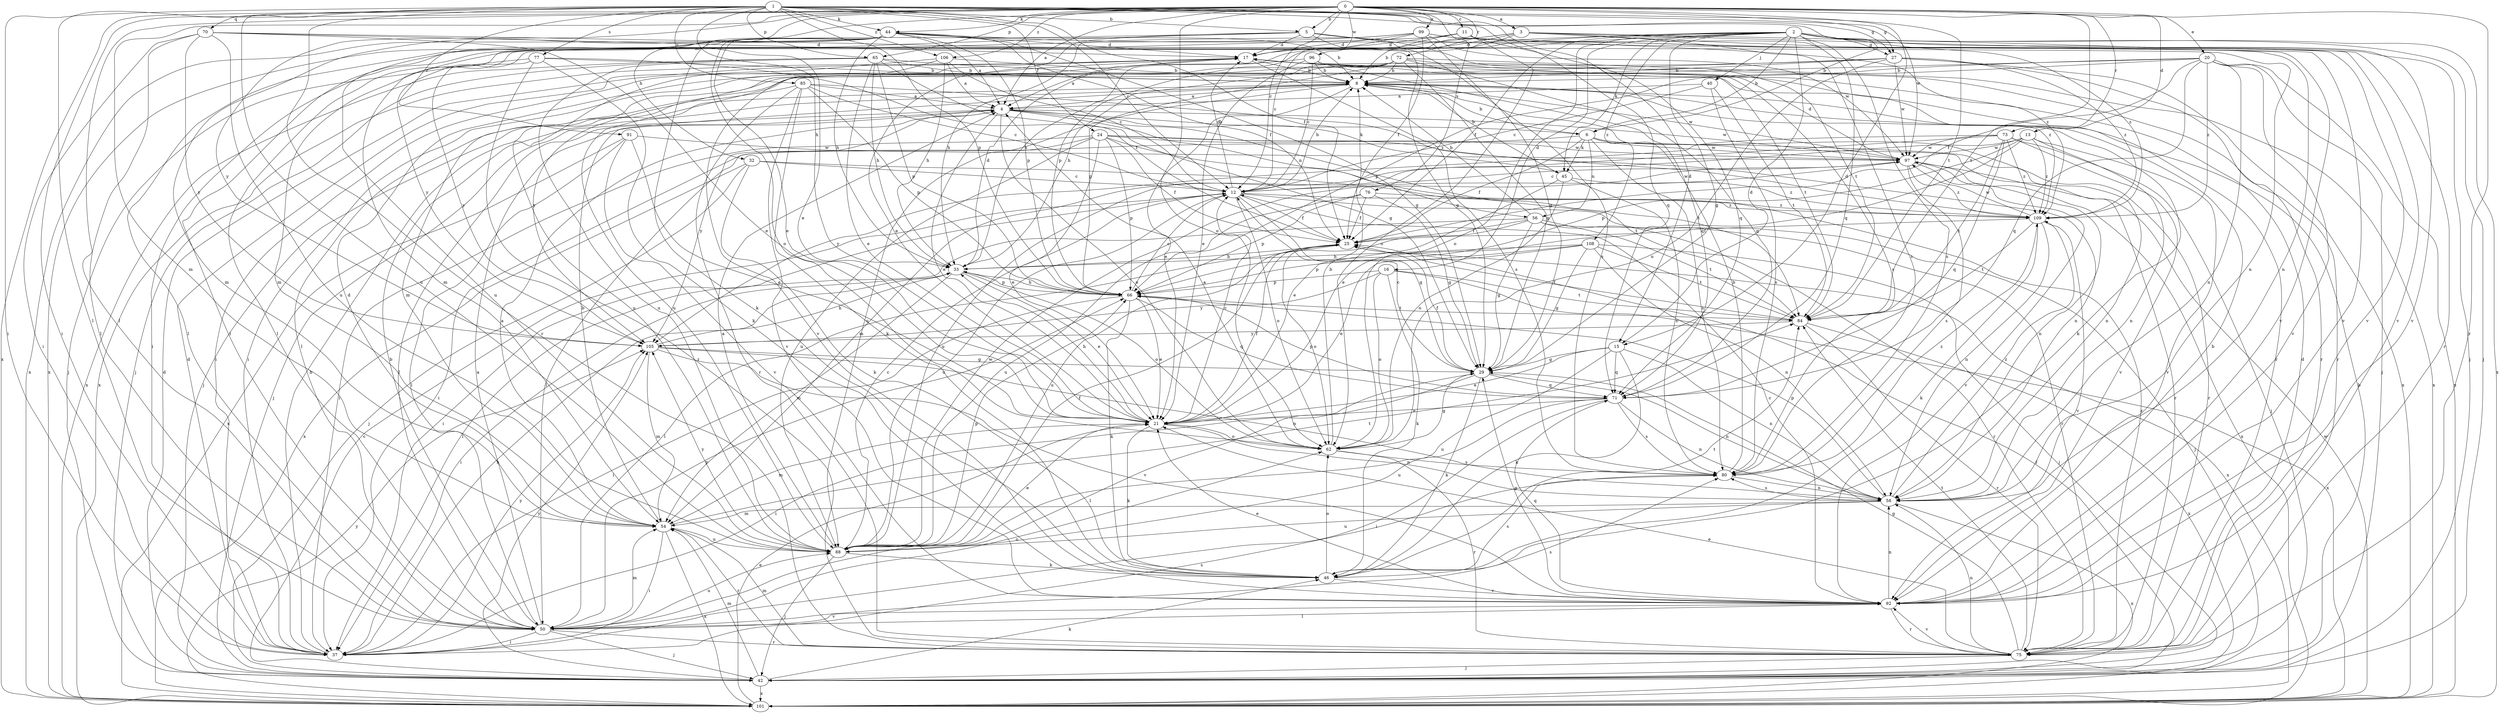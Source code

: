 strict digraph  {
0;
1;
2;
3;
4;
5;
6;
8;
11;
12;
13;
15;
16;
17;
20;
21;
24;
25;
27;
29;
32;
33;
37;
40;
42;
44;
45;
46;
50;
54;
56;
58;
62;
65;
66;
70;
71;
72;
73;
75;
76;
77;
80;
84;
85;
88;
91;
92;
96;
97;
99;
101;
105;
106;
108;
109;
0 -> 3  [label=a];
0 -> 4  [label=a];
0 -> 5  [label=b];
0 -> 11  [label=c];
0 -> 12  [label=c];
0 -> 13  [label=d];
0 -> 15  [label=d];
0 -> 20  [label=e];
0 -> 21  [label=e];
0 -> 27  [label=g];
0 -> 32  [label=h];
0 -> 37  [label=i];
0 -> 44  [label=k];
0 -> 50  [label=l];
0 -> 54  [label=m];
0 -> 62  [label=o];
0 -> 65  [label=p];
0 -> 72  [label=r];
0 -> 73  [label=r];
0 -> 75  [label=r];
0 -> 76  [label=s];
0 -> 84  [label=t];
0 -> 96  [label=w];
0 -> 99  [label=x];
0 -> 101  [label=x];
0 -> 105  [label=y];
0 -> 106  [label=z];
1 -> 5  [label=b];
1 -> 6  [label=b];
1 -> 12  [label=c];
1 -> 15  [label=d];
1 -> 24  [label=f];
1 -> 25  [label=f];
1 -> 27  [label=g];
1 -> 33  [label=h];
1 -> 37  [label=i];
1 -> 44  [label=k];
1 -> 50  [label=l];
1 -> 65  [label=p];
1 -> 66  [label=p];
1 -> 70  [label=q];
1 -> 71  [label=q];
1 -> 75  [label=r];
1 -> 77  [label=s];
1 -> 84  [label=t];
1 -> 85  [label=u];
1 -> 88  [label=u];
1 -> 91  [label=v];
1 -> 97  [label=w];
1 -> 106  [label=z];
2 -> 6  [label=b];
2 -> 15  [label=d];
2 -> 16  [label=d];
2 -> 25  [label=f];
2 -> 27  [label=g];
2 -> 29  [label=g];
2 -> 40  [label=j];
2 -> 42  [label=j];
2 -> 45  [label=k];
2 -> 54  [label=m];
2 -> 62  [label=o];
2 -> 66  [label=p];
2 -> 71  [label=q];
2 -> 80  [label=s];
2 -> 92  [label=v];
2 -> 101  [label=x];
2 -> 105  [label=y];
2 -> 108  [label=z];
2 -> 109  [label=z];
3 -> 17  [label=d];
3 -> 33  [label=h];
3 -> 37  [label=i];
3 -> 42  [label=j];
3 -> 50  [label=l];
3 -> 75  [label=r];
3 -> 80  [label=s];
3 -> 92  [label=v];
4 -> 6  [label=b];
4 -> 21  [label=e];
4 -> 42  [label=j];
4 -> 45  [label=k];
4 -> 50  [label=l];
4 -> 56  [label=n];
4 -> 62  [label=o];
4 -> 84  [label=t];
4 -> 97  [label=w];
4 -> 105  [label=y];
5 -> 17  [label=d];
5 -> 21  [label=e];
5 -> 29  [label=g];
5 -> 50  [label=l];
5 -> 80  [label=s];
5 -> 84  [label=t];
5 -> 92  [label=v];
5 -> 101  [label=x];
6 -> 8  [label=b];
6 -> 25  [label=f];
6 -> 37  [label=i];
6 -> 45  [label=k];
6 -> 56  [label=n];
6 -> 58  [label=n];
6 -> 75  [label=r];
6 -> 80  [label=s];
6 -> 97  [label=w];
8 -> 4  [label=a];
8 -> 21  [label=e];
8 -> 46  [label=k];
8 -> 88  [label=u];
8 -> 97  [label=w];
11 -> 8  [label=b];
11 -> 17  [label=d];
11 -> 54  [label=m];
11 -> 62  [label=o];
11 -> 71  [label=q];
11 -> 92  [label=v];
12 -> 8  [label=b];
12 -> 17  [label=d];
12 -> 25  [label=f];
12 -> 29  [label=g];
12 -> 37  [label=i];
12 -> 62  [label=o];
12 -> 75  [label=r];
12 -> 88  [label=u];
12 -> 97  [label=w];
12 -> 109  [label=z];
13 -> 21  [label=e];
13 -> 58  [label=n];
13 -> 66  [label=p];
13 -> 88  [label=u];
13 -> 92  [label=v];
13 -> 97  [label=w];
13 -> 109  [label=z];
15 -> 21  [label=e];
15 -> 29  [label=g];
15 -> 46  [label=k];
15 -> 58  [label=n];
15 -> 71  [label=q];
15 -> 88  [label=u];
16 -> 46  [label=k];
16 -> 62  [label=o];
16 -> 66  [label=p];
16 -> 84  [label=t];
16 -> 101  [label=x];
16 -> 105  [label=y];
17 -> 8  [label=b];
17 -> 37  [label=i];
17 -> 80  [label=s];
17 -> 84  [label=t];
17 -> 101  [label=x];
17 -> 109  [label=z];
20 -> 8  [label=b];
20 -> 25  [label=f];
20 -> 42  [label=j];
20 -> 50  [label=l];
20 -> 58  [label=n];
20 -> 66  [label=p];
20 -> 71  [label=q];
20 -> 92  [label=v];
20 -> 101  [label=x];
20 -> 109  [label=z];
21 -> 12  [label=c];
21 -> 25  [label=f];
21 -> 33  [label=h];
21 -> 46  [label=k];
21 -> 54  [label=m];
21 -> 58  [label=n];
21 -> 62  [label=o];
24 -> 21  [label=e];
24 -> 25  [label=f];
24 -> 37  [label=i];
24 -> 50  [label=l];
24 -> 58  [label=n];
24 -> 66  [label=p];
24 -> 75  [label=r];
24 -> 84  [label=t];
24 -> 88  [label=u];
24 -> 97  [label=w];
25 -> 33  [label=h];
25 -> 50  [label=l];
25 -> 62  [label=o];
25 -> 101  [label=x];
27 -> 8  [label=b];
27 -> 54  [label=m];
27 -> 62  [label=o];
27 -> 75  [label=r];
27 -> 88  [label=u];
27 -> 97  [label=w];
27 -> 101  [label=x];
27 -> 109  [label=z];
29 -> 12  [label=c];
29 -> 25  [label=f];
29 -> 37  [label=i];
29 -> 46  [label=k];
29 -> 50  [label=l];
29 -> 58  [label=n];
29 -> 71  [label=q];
32 -> 12  [label=c];
32 -> 42  [label=j];
32 -> 46  [label=k];
32 -> 75  [label=r];
32 -> 101  [label=x];
33 -> 17  [label=d];
33 -> 21  [label=e];
33 -> 37  [label=i];
33 -> 54  [label=m];
33 -> 62  [label=o];
33 -> 66  [label=p];
37 -> 8  [label=b];
37 -> 17  [label=d];
37 -> 33  [label=h];
37 -> 80  [label=s];
37 -> 105  [label=y];
40 -> 4  [label=a];
40 -> 12  [label=c];
40 -> 80  [label=s];
40 -> 84  [label=t];
42 -> 8  [label=b];
42 -> 12  [label=c];
42 -> 17  [label=d];
42 -> 25  [label=f];
42 -> 46  [label=k];
42 -> 54  [label=m];
42 -> 101  [label=x];
42 -> 105  [label=y];
44 -> 4  [label=a];
44 -> 8  [label=b];
44 -> 17  [label=d];
44 -> 21  [label=e];
44 -> 25  [label=f];
44 -> 29  [label=g];
44 -> 33  [label=h];
44 -> 46  [label=k];
44 -> 54  [label=m];
44 -> 58  [label=n];
44 -> 62  [label=o];
44 -> 66  [label=p];
44 -> 88  [label=u];
44 -> 101  [label=x];
45 -> 8  [label=b];
45 -> 21  [label=e];
45 -> 62  [label=o];
45 -> 80  [label=s];
45 -> 109  [label=z];
46 -> 62  [label=o];
46 -> 80  [label=s];
46 -> 84  [label=t];
46 -> 92  [label=v];
50 -> 4  [label=a];
50 -> 8  [label=b];
50 -> 37  [label=i];
50 -> 42  [label=j];
50 -> 54  [label=m];
50 -> 62  [label=o];
50 -> 66  [label=p];
50 -> 75  [label=r];
50 -> 80  [label=s];
50 -> 88  [label=u];
50 -> 92  [label=v];
54 -> 4  [label=a];
54 -> 8  [label=b];
54 -> 17  [label=d];
54 -> 37  [label=i];
54 -> 75  [label=r];
54 -> 84  [label=t];
54 -> 88  [label=u];
54 -> 101  [label=x];
56 -> 8  [label=b];
56 -> 25  [label=f];
56 -> 29  [label=g];
56 -> 37  [label=i];
56 -> 42  [label=j];
56 -> 75  [label=r];
56 -> 84  [label=t];
56 -> 88  [label=u];
58 -> 54  [label=m];
58 -> 66  [label=p];
58 -> 80  [label=s];
58 -> 88  [label=u];
58 -> 101  [label=x];
58 -> 109  [label=z];
62 -> 4  [label=a];
62 -> 8  [label=b];
62 -> 29  [label=g];
62 -> 75  [label=r];
62 -> 80  [label=s];
65 -> 8  [label=b];
65 -> 21  [label=e];
65 -> 29  [label=g];
65 -> 33  [label=h];
65 -> 42  [label=j];
65 -> 66  [label=p];
65 -> 75  [label=r];
65 -> 88  [label=u];
65 -> 101  [label=x];
66 -> 12  [label=c];
66 -> 21  [label=e];
66 -> 33  [label=h];
66 -> 37  [label=i];
66 -> 46  [label=k];
66 -> 71  [label=q];
66 -> 84  [label=t];
70 -> 17  [label=d];
70 -> 21  [label=e];
70 -> 37  [label=i];
70 -> 50  [label=l];
70 -> 58  [label=n];
70 -> 88  [label=u];
70 -> 105  [label=y];
71 -> 21  [label=e];
71 -> 37  [label=i];
71 -> 58  [label=n];
71 -> 66  [label=p];
71 -> 80  [label=s];
71 -> 88  [label=u];
72 -> 8  [label=b];
72 -> 29  [label=g];
72 -> 33  [label=h];
72 -> 37  [label=i];
72 -> 66  [label=p];
72 -> 71  [label=q];
72 -> 80  [label=s];
72 -> 101  [label=x];
72 -> 105  [label=y];
73 -> 42  [label=j];
73 -> 54  [label=m];
73 -> 71  [label=q];
73 -> 84  [label=t];
73 -> 92  [label=v];
73 -> 97  [label=w];
73 -> 105  [label=y];
73 -> 109  [label=z];
75 -> 17  [label=d];
75 -> 21  [label=e];
75 -> 29  [label=g];
75 -> 42  [label=j];
75 -> 54  [label=m];
75 -> 58  [label=n];
75 -> 84  [label=t];
75 -> 92  [label=v];
76 -> 25  [label=f];
76 -> 29  [label=g];
76 -> 66  [label=p];
76 -> 88  [label=u];
76 -> 109  [label=z];
77 -> 8  [label=b];
77 -> 25  [label=f];
77 -> 42  [label=j];
77 -> 46  [label=k];
77 -> 75  [label=r];
77 -> 105  [label=y];
80 -> 8  [label=b];
80 -> 58  [label=n];
80 -> 109  [label=z];
84 -> 25  [label=f];
84 -> 75  [label=r];
84 -> 101  [label=x];
84 -> 105  [label=y];
85 -> 4  [label=a];
85 -> 12  [label=c];
85 -> 42  [label=j];
85 -> 46  [label=k];
85 -> 66  [label=p];
85 -> 75  [label=r];
85 -> 92  [label=v];
85 -> 109  [label=z];
88 -> 4  [label=a];
88 -> 12  [label=c];
88 -> 21  [label=e];
88 -> 25  [label=f];
88 -> 42  [label=j];
88 -> 46  [label=k];
88 -> 66  [label=p];
88 -> 97  [label=w];
88 -> 105  [label=y];
91 -> 21  [label=e];
91 -> 50  [label=l];
91 -> 92  [label=v];
91 -> 97  [label=w];
91 -> 101  [label=x];
92 -> 8  [label=b];
92 -> 12  [label=c];
92 -> 21  [label=e];
92 -> 29  [label=g];
92 -> 50  [label=l];
92 -> 58  [label=n];
92 -> 71  [label=q];
92 -> 75  [label=r];
96 -> 4  [label=a];
96 -> 8  [label=b];
96 -> 12  [label=c];
96 -> 21  [label=e];
96 -> 71  [label=q];
96 -> 75  [label=r];
97 -> 12  [label=c];
97 -> 17  [label=d];
97 -> 58  [label=n];
97 -> 80  [label=s];
97 -> 92  [label=v];
97 -> 101  [label=x];
97 -> 109  [label=z];
99 -> 12  [label=c];
99 -> 17  [label=d];
99 -> 25  [label=f];
99 -> 29  [label=g];
99 -> 33  [label=h];
99 -> 50  [label=l];
99 -> 92  [label=v];
99 -> 97  [label=w];
99 -> 109  [label=z];
101 -> 21  [label=e];
101 -> 97  [label=w];
101 -> 105  [label=y];
105 -> 29  [label=g];
105 -> 33  [label=h];
105 -> 54  [label=m];
105 -> 58  [label=n];
105 -> 92  [label=v];
106 -> 4  [label=a];
106 -> 8  [label=b];
106 -> 12  [label=c];
106 -> 33  [label=h];
106 -> 88  [label=u];
106 -> 92  [label=v];
108 -> 21  [label=e];
108 -> 29  [label=g];
108 -> 33  [label=h];
108 -> 42  [label=j];
108 -> 58  [label=n];
108 -> 66  [label=p];
108 -> 84  [label=t];
109 -> 25  [label=f];
109 -> 46  [label=k];
109 -> 58  [label=n];
109 -> 84  [label=t];
109 -> 92  [label=v];
109 -> 97  [label=w];
}
